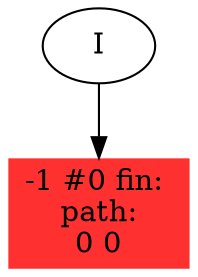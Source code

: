 // produced with flexfringe // 
digraph DFA {
	-1 [label="root" shape=box];
		I -> -1;
	-1 [ label="-1 #0 fin: 
 path: 
0 0" , style=filled, fillcolor="firebrick1", width=0, height=0, penwidth=0];
}
